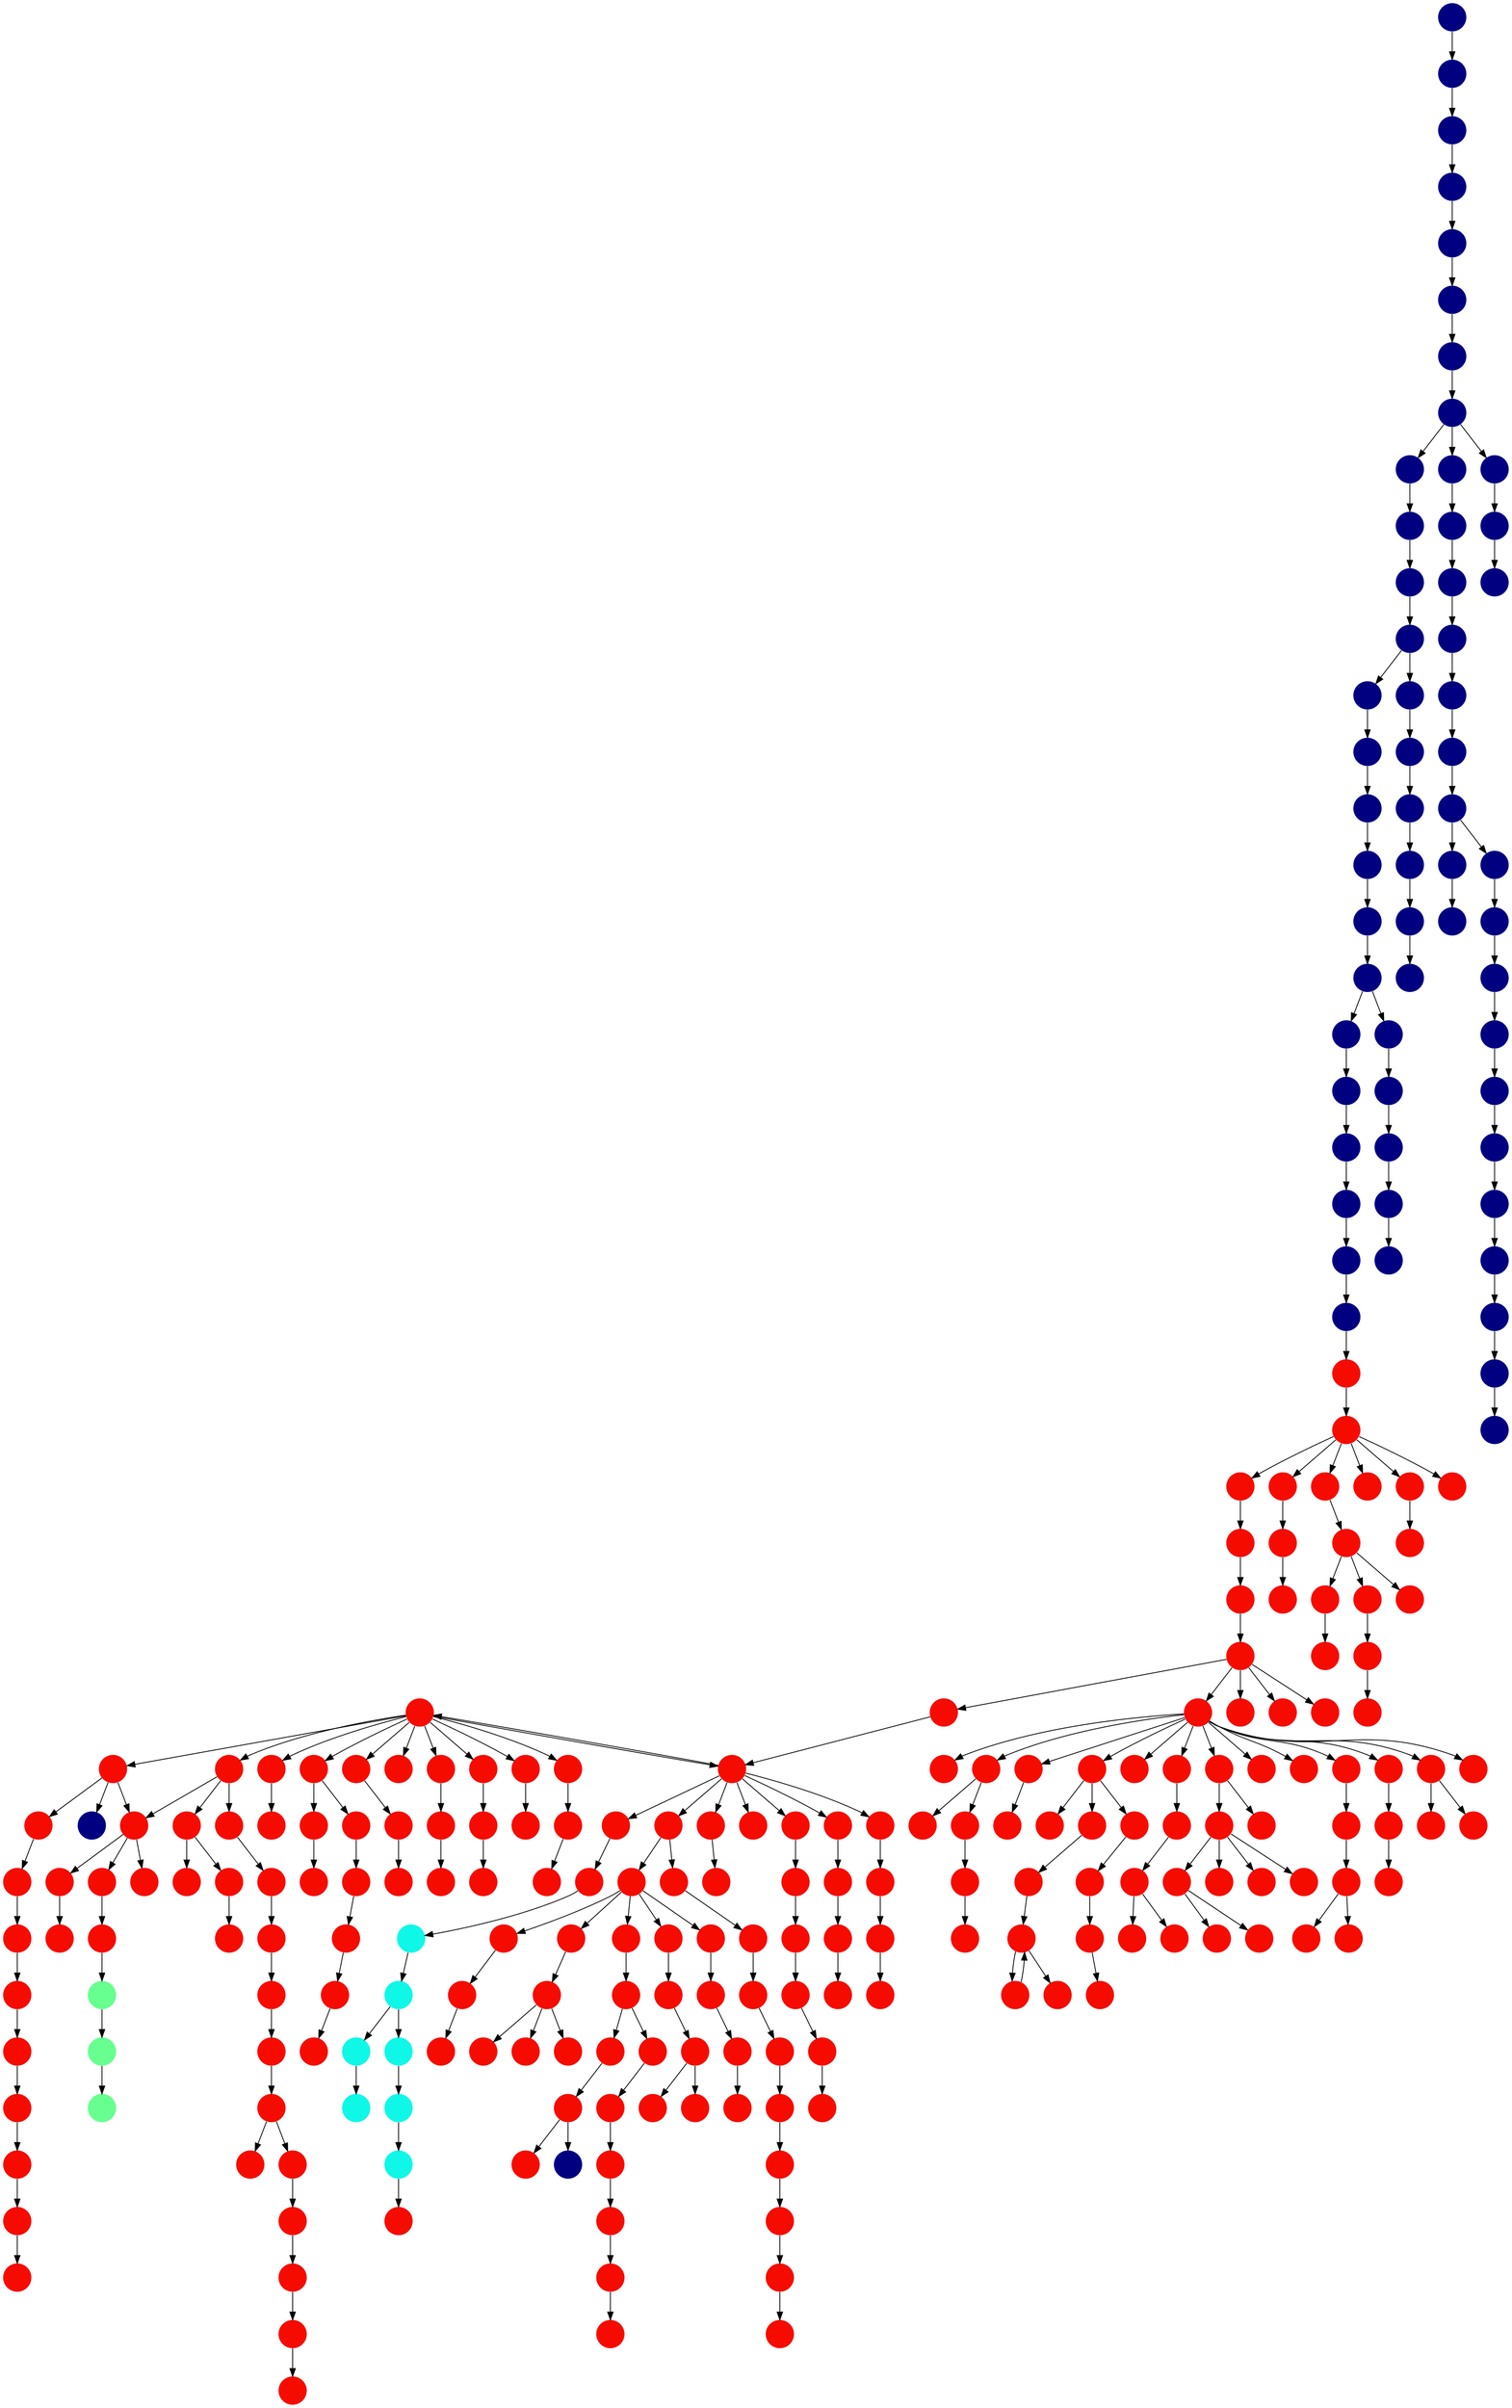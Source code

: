 digraph{
0 [tooltip = "V", penwidth = 0, style = filled, fillcolor = "#f60b00", shape = circle, label = ""]
1 [tooltip = "V", penwidth = 0, style = filled, fillcolor = "#f60b00", shape = circle, label = ""]
2 [tooltip = "V", penwidth = 0, style = filled, fillcolor = "#f60b00", shape = circle, label = ""]
3 [tooltip = "V", penwidth = 0, style = filled, fillcolor = "#f60b00", shape = circle, label = ""]
4 [tooltip = "V", penwidth = 0, style = filled, fillcolor = "#f60b00", shape = circle, label = ""]
5 [tooltip = "V", penwidth = 0, style = filled, fillcolor = "#f60b00", shape = circle, label = ""]
6 [tooltip = "V", penwidth = 0, style = filled, fillcolor = "#f60b00", shape = circle, label = ""]
7 [tooltip = "A", penwidth = 0, style = filled, fillcolor = "#000080", shape = circle, label = ""]
8 [tooltip = "V", penwidth = 0, style = filled, fillcolor = "#f60b00", shape = circle, label = ""]
9 [tooltip = "A", penwidth = 0, style = filled, fillcolor = "#000080", shape = circle, label = ""]
10 [tooltip = "V", penwidth = 0, style = filled, fillcolor = "#f60b00", shape = circle, label = ""]
11 [tooltip = "V", penwidth = 0, style = filled, fillcolor = "#f60b00", shape = circle, label = ""]
12 [tooltip = "V", penwidth = 0, style = filled, fillcolor = "#f60b00", shape = circle, label = ""]
13 [tooltip = "V", penwidth = 0, style = filled, fillcolor = "#f60b00", shape = circle, label = ""]
14 [tooltip = "V", penwidth = 0, style = filled, fillcolor = "#f60b00", shape = circle, label = ""]
15 [tooltip = "V", penwidth = 0, style = filled, fillcolor = "#f60b00", shape = circle, label = ""]
16 [tooltip = "V", penwidth = 0, style = filled, fillcolor = "#f60b00", shape = circle, label = ""]
17 [tooltip = "A", penwidth = 0, style = filled, fillcolor = "#000080", shape = circle, label = ""]
18 [tooltip = "L", penwidth = 0, style = filled, fillcolor = "#66ff90", shape = circle, label = ""]
19 [tooltip = "A", penwidth = 0, style = filled, fillcolor = "#000080", shape = circle, label = ""]
20 [tooltip = "A", penwidth = 0, style = filled, fillcolor = "#000080", shape = circle, label = ""]
21 [tooltip = "V", penwidth = 0, style = filled, fillcolor = "#f60b00", shape = circle, label = ""]
22 [tooltip = "V", penwidth = 0, style = filled, fillcolor = "#f60b00", shape = circle, label = ""]
23 [tooltip = "V", penwidth = 0, style = filled, fillcolor = "#f60b00", shape = circle, label = ""]
24 [tooltip = "A", penwidth = 0, style = filled, fillcolor = "#000080", shape = circle, label = ""]
25 [tooltip = "V", penwidth = 0, style = filled, fillcolor = "#f60b00", shape = circle, label = ""]
26 [tooltip = "A", penwidth = 0, style = filled, fillcolor = "#000080", shape = circle, label = ""]
27 [tooltip = "V", penwidth = 0, style = filled, fillcolor = "#f60b00", shape = circle, label = ""]
28 [tooltip = "A", penwidth = 0, style = filled, fillcolor = "#000080", shape = circle, label = ""]
29 [tooltip = "V", penwidth = 0, style = filled, fillcolor = "#f60b00", shape = circle, label = ""]
30 [tooltip = "V", penwidth = 0, style = filled, fillcolor = "#f60b00", shape = circle, label = ""]
31 [tooltip = "V", penwidth = 0, style = filled, fillcolor = "#f60b00", shape = circle, label = ""]
32 [tooltip = "A", penwidth = 0, style = filled, fillcolor = "#000080", shape = circle, label = ""]
33 [tooltip = "V", penwidth = 0, style = filled, fillcolor = "#f60b00", shape = circle, label = ""]
34 [tooltip = "V", penwidth = 0, style = filled, fillcolor = "#f60b00", shape = circle, label = ""]
35 [tooltip = "A", penwidth = 0, style = filled, fillcolor = "#000080", shape = circle, label = ""]
36 [tooltip = "A", penwidth = 0, style = filled, fillcolor = "#000080", shape = circle, label = ""]
37 [tooltip = "V", penwidth = 0, style = filled, fillcolor = "#f60b00", shape = circle, label = ""]
38 [tooltip = "V", penwidth = 0, style = filled, fillcolor = "#f60b00", shape = circle, label = ""]
39 [tooltip = "A", penwidth = 0, style = filled, fillcolor = "#000080", shape = circle, label = ""]
40 [tooltip = "V", penwidth = 0, style = filled, fillcolor = "#f60b00", shape = circle, label = ""]
41 [tooltip = "V", penwidth = 0, style = filled, fillcolor = "#f60b00", shape = circle, label = ""]
42 [tooltip = "A", penwidth = 0, style = filled, fillcolor = "#000080", shape = circle, label = ""]
43 [tooltip = "A", penwidth = 0, style = filled, fillcolor = "#000080", shape = circle, label = ""]
44 [tooltip = "V", penwidth = 0, style = filled, fillcolor = "#f60b00", shape = circle, label = ""]
45 [tooltip = "V", penwidth = 0, style = filled, fillcolor = "#f60b00", shape = circle, label = ""]
46 [tooltip = "V", penwidth = 0, style = filled, fillcolor = "#f60b00", shape = circle, label = ""]
47 [tooltip = "V", penwidth = 0, style = filled, fillcolor = "#f60b00", shape = circle, label = ""]
48 [tooltip = "A", penwidth = 0, style = filled, fillcolor = "#000080", shape = circle, label = ""]
49 [tooltip = "V", penwidth = 0, style = filled, fillcolor = "#f60b00", shape = circle, label = ""]
50 [tooltip = "A", penwidth = 0, style = filled, fillcolor = "#000080", shape = circle, label = ""]
51 [tooltip = "V", penwidth = 0, style = filled, fillcolor = "#f60b00", shape = circle, label = ""]
52 [tooltip = "A", penwidth = 0, style = filled, fillcolor = "#000080", shape = circle, label = ""]
53 [tooltip = "A", penwidth = 0, style = filled, fillcolor = "#000080", shape = circle, label = ""]
54 [tooltip = "V", penwidth = 0, style = filled, fillcolor = "#f60b00", shape = circle, label = ""]
55 [tooltip = "A", penwidth = 0, style = filled, fillcolor = "#000080", shape = circle, label = ""]
56 [tooltip = "A", penwidth = 0, style = filled, fillcolor = "#000080", shape = circle, label = ""]
57 [tooltip = "A", penwidth = 0, style = filled, fillcolor = "#000080", shape = circle, label = ""]
58 [tooltip = "A", penwidth = 0, style = filled, fillcolor = "#000080", shape = circle, label = ""]
59 [tooltip = "V", penwidth = 0, style = filled, fillcolor = "#f60b00", shape = circle, label = ""]
60 [tooltip = "A", penwidth = 0, style = filled, fillcolor = "#000080", shape = circle, label = ""]
61 [tooltip = "A", penwidth = 0, style = filled, fillcolor = "#000080", shape = circle, label = ""]
62 [tooltip = "V", penwidth = 0, style = filled, fillcolor = "#f60b00", shape = circle, label = ""]
63 [tooltip = "A", penwidth = 0, style = filled, fillcolor = "#000080", shape = circle, label = ""]
64 [tooltip = "V", penwidth = 0, style = filled, fillcolor = "#f60b00", shape = circle, label = ""]
65 [tooltip = "A", penwidth = 0, style = filled, fillcolor = "#000080", shape = circle, label = ""]
66 [tooltip = "A", penwidth = 0, style = filled, fillcolor = "#000080", shape = circle, label = ""]
67 [tooltip = "I", penwidth = 0, style = filled, fillcolor = "#0ff8e7", shape = circle, label = ""]
68 [tooltip = "V", penwidth = 0, style = filled, fillcolor = "#f60b00", shape = circle, label = ""]
69 [tooltip = "A", penwidth = 0, style = filled, fillcolor = "#000080", shape = circle, label = ""]
70 [tooltip = "A", penwidth = 0, style = filled, fillcolor = "#000080", shape = circle, label = ""]
71 [tooltip = "A", penwidth = 0, style = filled, fillcolor = "#000080", shape = circle, label = ""]
72 [tooltip = "V", penwidth = 0, style = filled, fillcolor = "#f60b00", shape = circle, label = ""]
73 [tooltip = "A", penwidth = 0, style = filled, fillcolor = "#000080", shape = circle, label = ""]
74 [tooltip = "A", penwidth = 0, style = filled, fillcolor = "#000080", shape = circle, label = ""]
75 [tooltip = "V", penwidth = 0, style = filled, fillcolor = "#f60b00", shape = circle, label = ""]
76 [tooltip = "A", penwidth = 0, style = filled, fillcolor = "#000080", shape = circle, label = ""]
77 [tooltip = "V", penwidth = 0, style = filled, fillcolor = "#f60b00", shape = circle, label = ""]
78 [tooltip = "V", penwidth = 0, style = filled, fillcolor = "#f60b00", shape = circle, label = ""]
79 [tooltip = "A", penwidth = 0, style = filled, fillcolor = "#000080", shape = circle, label = ""]
80 [tooltip = "A", penwidth = 0, style = filled, fillcolor = "#000080", shape = circle, label = ""]
81 [tooltip = "A", penwidth = 0, style = filled, fillcolor = "#000080", shape = circle, label = ""]
82 [tooltip = "V", penwidth = 0, style = filled, fillcolor = "#f60b00", shape = circle, label = ""]
83 [tooltip = "A", penwidth = 0, style = filled, fillcolor = "#000080", shape = circle, label = ""]
84 [tooltip = "V", penwidth = 0, style = filled, fillcolor = "#f60b00", shape = circle, label = ""]
85 [tooltip = "V", penwidth = 0, style = filled, fillcolor = "#f60b00", shape = circle, label = ""]
86 [tooltip = "V", penwidth = 0, style = filled, fillcolor = "#f60b00", shape = circle, label = ""]
87 [tooltip = "V", penwidth = 0, style = filled, fillcolor = "#f60b00", shape = circle, label = ""]
88 [tooltip = "V", penwidth = 0, style = filled, fillcolor = "#f60b00", shape = circle, label = ""]
89 [tooltip = "V", penwidth = 0, style = filled, fillcolor = "#f60b00", shape = circle, label = ""]
90 [tooltip = "V", penwidth = 0, style = filled, fillcolor = "#f60b00", shape = circle, label = ""]
91 [tooltip = "V", penwidth = 0, style = filled, fillcolor = "#f60b00", shape = circle, label = ""]
92 [tooltip = "V", penwidth = 0, style = filled, fillcolor = "#f60b00", shape = circle, label = ""]
93 [tooltip = "A", penwidth = 0, style = filled, fillcolor = "#000080", shape = circle, label = ""]
94 [tooltip = "V", penwidth = 0, style = filled, fillcolor = "#f60b00", shape = circle, label = ""]
95 [tooltip = "V", penwidth = 0, style = filled, fillcolor = "#f60b00", shape = circle, label = ""]
96 [tooltip = "V", penwidth = 0, style = filled, fillcolor = "#f60b00", shape = circle, label = ""]
97 [tooltip = "V", penwidth = 0, style = filled, fillcolor = "#f60b00", shape = circle, label = ""]
98 [tooltip = "I", penwidth = 0, style = filled, fillcolor = "#0ff8e7", shape = circle, label = ""]
99 [tooltip = "A", penwidth = 0, style = filled, fillcolor = "#000080", shape = circle, label = ""]
100 [tooltip = "V", penwidth = 0, style = filled, fillcolor = "#f60b00", shape = circle, label = ""]
101 [tooltip = "I", penwidth = 0, style = filled, fillcolor = "#0ff8e7", shape = circle, label = ""]
102 [tooltip = "V", penwidth = 0, style = filled, fillcolor = "#f60b00", shape = circle, label = ""]
103 [tooltip = "V", penwidth = 0, style = filled, fillcolor = "#f60b00", shape = circle, label = ""]
104 [tooltip = "V", penwidth = 0, style = filled, fillcolor = "#f60b00", shape = circle, label = ""]
105 [tooltip = "V", penwidth = 0, style = filled, fillcolor = "#f60b00", shape = circle, label = ""]
106 [tooltip = "V", penwidth = 0, style = filled, fillcolor = "#f60b00", shape = circle, label = ""]
107 [tooltip = "V", penwidth = 0, style = filled, fillcolor = "#f60b00", shape = circle, label = ""]
108 [tooltip = "V", penwidth = 0, style = filled, fillcolor = "#f60b00", shape = circle, label = ""]
109 [tooltip = "A", penwidth = 0, style = filled, fillcolor = "#000080", shape = circle, label = ""]
110 [tooltip = "V", penwidth = 0, style = filled, fillcolor = "#f60b00", shape = circle, label = ""]
111 [tooltip = "V", penwidth = 0, style = filled, fillcolor = "#f60b00", shape = circle, label = ""]
112 [tooltip = "V", penwidth = 0, style = filled, fillcolor = "#f60b00", shape = circle, label = ""]
113 [tooltip = "A", penwidth = 0, style = filled, fillcolor = "#000080", shape = circle, label = ""]
114 [tooltip = "V", penwidth = 0, style = filled, fillcolor = "#f60b00", shape = circle, label = ""]
115 [tooltip = "I", penwidth = 0, style = filled, fillcolor = "#0ff8e7", shape = circle, label = ""]
116 [tooltip = "V", penwidth = 0, style = filled, fillcolor = "#f60b00", shape = circle, label = ""]
117 [tooltip = "V", penwidth = 0, style = filled, fillcolor = "#f60b00", shape = circle, label = ""]
118 [tooltip = "V", penwidth = 0, style = filled, fillcolor = "#f60b00", shape = circle, label = ""]
119 [tooltip = "A", penwidth = 0, style = filled, fillcolor = "#000080", shape = circle, label = ""]
120 [tooltip = "A", penwidth = 0, style = filled, fillcolor = "#000080", shape = circle, label = ""]
121 [tooltip = "V", penwidth = 0, style = filled, fillcolor = "#f60b00", shape = circle, label = ""]
122 [tooltip = "A", penwidth = 0, style = filled, fillcolor = "#000080", shape = circle, label = ""]
123 [tooltip = "V", penwidth = 0, style = filled, fillcolor = "#f60b00", shape = circle, label = ""]
124 [tooltip = "V", penwidth = 0, style = filled, fillcolor = "#f60b00", shape = circle, label = ""]
125 [tooltip = "A", penwidth = 0, style = filled, fillcolor = "#000080", shape = circle, label = ""]
126 [tooltip = "V", penwidth = 0, style = filled, fillcolor = "#f60b00", shape = circle, label = ""]
127 [tooltip = "A", penwidth = 0, style = filled, fillcolor = "#000080", shape = circle, label = ""]
128 [tooltip = "V", penwidth = 0, style = filled, fillcolor = "#f60b00", shape = circle, label = ""]
129 [tooltip = "V", penwidth = 0, style = filled, fillcolor = "#f60b00", shape = circle, label = ""]
130 [tooltip = "V", penwidth = 0, style = filled, fillcolor = "#f60b00", shape = circle, label = ""]
131 [tooltip = "I", penwidth = 0, style = filled, fillcolor = "#0ff8e7", shape = circle, label = ""]
132 [tooltip = "V", penwidth = 0, style = filled, fillcolor = "#f60b00", shape = circle, label = ""]
133 [tooltip = "A", penwidth = 0, style = filled, fillcolor = "#000080", shape = circle, label = ""]
134 [tooltip = "V", penwidth = 0, style = filled, fillcolor = "#f60b00", shape = circle, label = ""]
135 [tooltip = "V", penwidth = 0, style = filled, fillcolor = "#f60b00", shape = circle, label = ""]
136 [tooltip = "A", penwidth = 0, style = filled, fillcolor = "#000080", shape = circle, label = ""]
137 [tooltip = "V", penwidth = 0, style = filled, fillcolor = "#f60b00", shape = circle, label = ""]
138 [tooltip = "V", penwidth = 0, style = filled, fillcolor = "#f60b00", shape = circle, label = ""]
139 [tooltip = "I", penwidth = 0, style = filled, fillcolor = "#0ff8e7", shape = circle, label = ""]
140 [tooltip = "A", penwidth = 0, style = filled, fillcolor = "#000080", shape = circle, label = ""]
141 [tooltip = "I", penwidth = 0, style = filled, fillcolor = "#0ff8e7", shape = circle, label = ""]
142 [tooltip = "V", penwidth = 0, style = filled, fillcolor = "#f60b00", shape = circle, label = ""]
143 [tooltip = "A", penwidth = 0, style = filled, fillcolor = "#000080", shape = circle, label = ""]
144 [tooltip = "A", penwidth = 0, style = filled, fillcolor = "#000080", shape = circle, label = ""]
145 [tooltip = "V", penwidth = 0, style = filled, fillcolor = "#f60b00", shape = circle, label = ""]
146 [tooltip = "V", penwidth = 0, style = filled, fillcolor = "#f60b00", shape = circle, label = ""]
147 [tooltip = "V", penwidth = 0, style = filled, fillcolor = "#f60b00", shape = circle, label = ""]
148 [tooltip = "V", penwidth = 0, style = filled, fillcolor = "#f60b00", shape = circle, label = ""]
149 [tooltip = "V", penwidth = 0, style = filled, fillcolor = "#f60b00", shape = circle, label = ""]
150 [tooltip = "V", penwidth = 0, style = filled, fillcolor = "#f60b00", shape = circle, label = ""]
151 [tooltip = "V", penwidth = 0, style = filled, fillcolor = "#f60b00", shape = circle, label = ""]
152 [tooltip = "V", penwidth = 0, style = filled, fillcolor = "#f60b00", shape = circle, label = ""]
153 [tooltip = "V", penwidth = 0, style = filled, fillcolor = "#f60b00", shape = circle, label = ""]
154 [tooltip = "V", penwidth = 0, style = filled, fillcolor = "#f60b00", shape = circle, label = ""]
155 [tooltip = "V", penwidth = 0, style = filled, fillcolor = "#f60b00", shape = circle, label = ""]
156 [tooltip = "V", penwidth = 0, style = filled, fillcolor = "#f60b00", shape = circle, label = ""]
157 [tooltip = "V", penwidth = 0, style = filled, fillcolor = "#f60b00", shape = circle, label = ""]
158 [tooltip = "V", penwidth = 0, style = filled, fillcolor = "#f60b00", shape = circle, label = ""]
159 [tooltip = "V", penwidth = 0, style = filled, fillcolor = "#f60b00", shape = circle, label = ""]
160 [tooltip = "V", penwidth = 0, style = filled, fillcolor = "#f60b00", shape = circle, label = ""]
161 [tooltip = "V", penwidth = 0, style = filled, fillcolor = "#f60b00", shape = circle, label = ""]
162 [tooltip = "V", penwidth = 0, style = filled, fillcolor = "#f60b00", shape = circle, label = ""]
163 [tooltip = "V", penwidth = 0, style = filled, fillcolor = "#f60b00", shape = circle, label = ""]
164 [tooltip = "V", penwidth = 0, style = filled, fillcolor = "#f60b00", shape = circle, label = ""]
165 [tooltip = "V", penwidth = 0, style = filled, fillcolor = "#f60b00", shape = circle, label = ""]
166 [tooltip = "V", penwidth = 0, style = filled, fillcolor = "#f60b00", shape = circle, label = ""]
167 [tooltip = "V", penwidth = 0, style = filled, fillcolor = "#f60b00", shape = circle, label = ""]
168 [tooltip = "V", penwidth = 0, style = filled, fillcolor = "#f60b00", shape = circle, label = ""]
169 [tooltip = "A", penwidth = 0, style = filled, fillcolor = "#000080", shape = circle, label = ""]
170 [tooltip = "V", penwidth = 0, style = filled, fillcolor = "#f60b00", shape = circle, label = ""]
171 [tooltip = "V", penwidth = 0, style = filled, fillcolor = "#f60b00", shape = circle, label = ""]
172 [tooltip = "V", penwidth = 0, style = filled, fillcolor = "#f60b00", shape = circle, label = ""]
173 [tooltip = "V", penwidth = 0, style = filled, fillcolor = "#f60b00", shape = circle, label = ""]
174 [tooltip = "V", penwidth = 0, style = filled, fillcolor = "#f60b00", shape = circle, label = ""]
175 [tooltip = "V", penwidth = 0, style = filled, fillcolor = "#f60b00", shape = circle, label = ""]
176 [tooltip = "V", penwidth = 0, style = filled, fillcolor = "#f60b00", shape = circle, label = ""]
177 [tooltip = "V", penwidth = 0, style = filled, fillcolor = "#f60b00", shape = circle, label = ""]
178 [tooltip = "V", penwidth = 0, style = filled, fillcolor = "#f60b00", shape = circle, label = ""]
179 [tooltip = "V", penwidth = 0, style = filled, fillcolor = "#f60b00", shape = circle, label = ""]
180 [tooltip = "V", penwidth = 0, style = filled, fillcolor = "#f60b00", shape = circle, label = ""]
181 [tooltip = "V", penwidth = 0, style = filled, fillcolor = "#f60b00", shape = circle, label = ""]
182 [tooltip = "V", penwidth = 0, style = filled, fillcolor = "#f60b00", shape = circle, label = ""]
183 [tooltip = "V", penwidth = 0, style = filled, fillcolor = "#f60b00", shape = circle, label = ""]
184 [tooltip = "V", penwidth = 0, style = filled, fillcolor = "#f60b00", shape = circle, label = ""]
185 [tooltip = "V", penwidth = 0, style = filled, fillcolor = "#f60b00", shape = circle, label = ""]
186 [tooltip = "V", penwidth = 0, style = filled, fillcolor = "#f60b00", shape = circle, label = ""]
187 [tooltip = "V", penwidth = 0, style = filled, fillcolor = "#f60b00", shape = circle, label = ""]
188 [tooltip = "V", penwidth = 0, style = filled, fillcolor = "#f60b00", shape = circle, label = ""]
189 [tooltip = "V", penwidth = 0, style = filled, fillcolor = "#f60b00", shape = circle, label = ""]
190 [tooltip = "V", penwidth = 0, style = filled, fillcolor = "#f60b00", shape = circle, label = ""]
191 [tooltip = "V", penwidth = 0, style = filled, fillcolor = "#f60b00", shape = circle, label = ""]
192 [tooltip = "V", penwidth = 0, style = filled, fillcolor = "#f60b00", shape = circle, label = ""]
193 [tooltip = "V", penwidth = 0, style = filled, fillcolor = "#f60b00", shape = circle, label = ""]
194 [tooltip = "V", penwidth = 0, style = filled, fillcolor = "#f60b00", shape = circle, label = ""]
195 [tooltip = "V", penwidth = 0, style = filled, fillcolor = "#f60b00", shape = circle, label = ""]
196 [tooltip = "V", penwidth = 0, style = filled, fillcolor = "#f60b00", shape = circle, label = ""]
197 [tooltip = "V", penwidth = 0, style = filled, fillcolor = "#f60b00", shape = circle, label = ""]
198 [tooltip = "V", penwidth = 0, style = filled, fillcolor = "#f60b00", shape = circle, label = ""]
199 [tooltip = "V", penwidth = 0, style = filled, fillcolor = "#f60b00", shape = circle, label = ""]
200 [tooltip = "V", penwidth = 0, style = filled, fillcolor = "#f60b00", shape = circle, label = ""]
201 [tooltip = "V", penwidth = 0, style = filled, fillcolor = "#f60b00", shape = circle, label = ""]
202 [tooltip = "V", penwidth = 0, style = filled, fillcolor = "#f60b00", shape = circle, label = ""]
203 [tooltip = "V", penwidth = 0, style = filled, fillcolor = "#f60b00", shape = circle, label = ""]
204 [tooltip = "V", penwidth = 0, style = filled, fillcolor = "#f60b00", shape = circle, label = ""]
205 [tooltip = "V", penwidth = 0, style = filled, fillcolor = "#f60b00", shape = circle, label = ""]
206 [tooltip = "V", penwidth = 0, style = filled, fillcolor = "#f60b00", shape = circle, label = ""]
207 [tooltip = "V", penwidth = 0, style = filled, fillcolor = "#f60b00", shape = circle, label = ""]
208 [tooltip = "V", penwidth = 0, style = filled, fillcolor = "#f60b00", shape = circle, label = ""]
209 [tooltip = "V", penwidth = 0, style = filled, fillcolor = "#f60b00", shape = circle, label = ""]
210 [tooltip = "V", penwidth = 0, style = filled, fillcolor = "#f60b00", shape = circle, label = ""]
211 [tooltip = "V", penwidth = 0, style = filled, fillcolor = "#f60b00", shape = circle, label = ""]
212 [tooltip = "A", penwidth = 0, style = filled, fillcolor = "#000080", shape = circle, label = ""]
213 [tooltip = "V", penwidth = 0, style = filled, fillcolor = "#f60b00", shape = circle, label = ""]
214 [tooltip = "V", penwidth = 0, style = filled, fillcolor = "#f60b00", shape = circle, label = ""]
215 [tooltip = "A", penwidth = 0, style = filled, fillcolor = "#000080", shape = circle, label = ""]
216 [tooltip = "A", penwidth = 0, style = filled, fillcolor = "#000080", shape = circle, label = ""]
217 [tooltip = "V", penwidth = 0, style = filled, fillcolor = "#f60b00", shape = circle, label = ""]
218 [tooltip = "A", penwidth = 0, style = filled, fillcolor = "#000080", shape = circle, label = ""]
219 [tooltip = "A", penwidth = 0, style = filled, fillcolor = "#000080", shape = circle, label = ""]
220 [tooltip = "A", penwidth = 0, style = filled, fillcolor = "#000080", shape = circle, label = ""]
221 [tooltip = "A", penwidth = 0, style = filled, fillcolor = "#000080", shape = circle, label = ""]
222 [tooltip = "V", penwidth = 0, style = filled, fillcolor = "#f60b00", shape = circle, label = ""]
223 [tooltip = "V", penwidth = 0, style = filled, fillcolor = "#f60b00", shape = circle, label = ""]
224 [tooltip = "V", penwidth = 0, style = filled, fillcolor = "#f60b00", shape = circle, label = ""]
225 [tooltip = "V", penwidth = 0, style = filled, fillcolor = "#f60b00", shape = circle, label = ""]
226 [tooltip = "V", penwidth = 0, style = filled, fillcolor = "#f60b00", shape = circle, label = ""]
227 [tooltip = "V", penwidth = 0, style = filled, fillcolor = "#f60b00", shape = circle, label = ""]
228 [tooltip = "V", penwidth = 0, style = filled, fillcolor = "#f60b00", shape = circle, label = ""]
229 [tooltip = "V", penwidth = 0, style = filled, fillcolor = "#f60b00", shape = circle, label = ""]
230 [tooltip = "V", penwidth = 0, style = filled, fillcolor = "#f60b00", shape = circle, label = ""]
231 [tooltip = "V", penwidth = 0, style = filled, fillcolor = "#f60b00", shape = circle, label = ""]
232 [tooltip = "V", penwidth = 0, style = filled, fillcolor = "#f60b00", shape = circle, label = ""]
233 [tooltip = "V", penwidth = 0, style = filled, fillcolor = "#f60b00", shape = circle, label = ""]
234 [tooltip = "V", penwidth = 0, style = filled, fillcolor = "#f60b00", shape = circle, label = ""]
235 [tooltip = "V", penwidth = 0, style = filled, fillcolor = "#f60b00", shape = circle, label = ""]
236 [tooltip = "V", penwidth = 0, style = filled, fillcolor = "#f60b00", shape = circle, label = ""]
237 [tooltip = "L", penwidth = 0, style = filled, fillcolor = "#66ff90", shape = circle, label = ""]
238 [tooltip = "V", penwidth = 0, style = filled, fillcolor = "#f60b00", shape = circle, label = ""]
239 [tooltip = "V", penwidth = 0, style = filled, fillcolor = "#f60b00", shape = circle, label = ""]
240 [tooltip = "V", penwidth = 0, style = filled, fillcolor = "#f60b00", shape = circle, label = ""]
241 [tooltip = "V", penwidth = 0, style = filled, fillcolor = "#f60b00", shape = circle, label = ""]
242 [tooltip = "V", penwidth = 0, style = filled, fillcolor = "#f60b00", shape = circle, label = ""]
243 [tooltip = "V", penwidth = 0, style = filled, fillcolor = "#f60b00", shape = circle, label = ""]
244 [tooltip = "V", penwidth = 0, style = filled, fillcolor = "#f60b00", shape = circle, label = ""]
245 [tooltip = "V", penwidth = 0, style = filled, fillcolor = "#f60b00", shape = circle, label = ""]
246 [tooltip = "V", penwidth = 0, style = filled, fillcolor = "#f60b00", shape = circle, label = ""]
247 [tooltip = "V", penwidth = 0, style = filled, fillcolor = "#f60b00", shape = circle, label = ""]
248 [tooltip = "V", penwidth = 0, style = filled, fillcolor = "#f60b00", shape = circle, label = ""]
249 [tooltip = "V", penwidth = 0, style = filled, fillcolor = "#f60b00", shape = circle, label = ""]
250 [tooltip = "L", penwidth = 0, style = filled, fillcolor = "#66ff90", shape = circle, label = ""]
251 [tooltip = "V", penwidth = 0, style = filled, fillcolor = "#f60b00", shape = circle, label = ""]
252 [tooltip = "V", penwidth = 0, style = filled, fillcolor = "#f60b00", shape = circle, label = ""]
253 [tooltip = "A", penwidth = 0, style = filled, fillcolor = "#000080", shape = circle, label = ""]
254 [tooltip = "V", penwidth = 0, style = filled, fillcolor = "#f60b00", shape = circle, label = ""]
255 [tooltip = "V", penwidth = 0, style = filled, fillcolor = "#f60b00", shape = circle, label = ""]
256 [tooltip = "V", penwidth = 0, style = filled, fillcolor = "#f60b00", shape = circle, label = ""]
257 [tooltip = "V", penwidth = 0, style = filled, fillcolor = "#f60b00", shape = circle, label = ""]
258 [tooltip = "V", penwidth = 0, style = filled, fillcolor = "#f60b00", shape = circle, label = ""]
259 [tooltip = "V", penwidth = 0, style = filled, fillcolor = "#f60b00", shape = circle, label = ""]
260 [tooltip = "V", penwidth = 0, style = filled, fillcolor = "#f60b00", shape = circle, label = ""]
261 [tooltip = "V", penwidth = 0, style = filled, fillcolor = "#f60b00", shape = circle, label = ""]
262 [tooltip = "V", penwidth = 0, style = filled, fillcolor = "#f60b00", shape = circle, label = ""]
238 -> 203
136 -> 35
193 -> 195
232 -> 231
95 -> 257
216 -> 209
48 -> 253
183 -> 182
6 -> 59
221 -> 215
204 -> 124
248 -> 246
152 -> 150
222 -> 210
113 -> 136
86 -> 126
121 -> 106
49 -> 251
81 -> 70
95 -> 135
104 -> 87
162 -> 223
23 -> 54
217 -> 211
104 -> 149
82 -> 25
50 -> 48
211 -> 105
110 -> 259
98 -> 131
0 -> 4
208 -> 217
100 -> 153
40 -> 68
101 -> 98
201 -> 200
68 -> 235
139 -> 141
135 -> 116
35 -> 76
153 -> 152
109 -> 120
120 -> 113
73 -> 63
0 -> 45
184 -> 186
193 -> 196
86 -> 110
180 -> 170
14 -> 15
0 -> 30
192 -> 189
190 -> 187
134 -> 95
168 -> 163
86 -> 130
87 -> 112
8 -> 12
95 -> 243
178 -> 165
61 -> 83
104 -> 94
93 -> 119
157 -> 173
209 -> 204
2 -> 40
86 -> 107
235 -> 237
88 -> 138
5 -> 40
54 -> 62
162 -> 176
83 -> 50
177 -> 171
80 -> 58
66 -> 53
51 -> 78
171 -> 157
164 -> 154
261 -> 262
36 -> 57
172 -> 158
171 -> 174
0 -> 95
70 -> 26
254 -> 256
205 -> 213
123 -> 96
203 -> 202
0 -> 21
15 -> 23
114 -> 121
86 -> 100
4 -> 37
105 -> 117
102 -> 97
7 -> 24
63 -> 79
165 -> 180
92 -> 128
95 -> 245
227 -> 228
99 -> 133
0 -> 33
194 -> 198
42 -> 220
108 -> 102
0 -> 84
88 -> 145
177 -> 192
243 -> 248
9 -> 43
0 -> 5
100 -> 118
38 -> 77
147 -> 151
255 -> 254
204 -> 233
228 -> 224
197 -> 193
86 -> 147
158 -> 178
212 -> 216
205 -> 206
101 -> 139
86 -> 111
69 -> 56
55 -> 71
175 -> 230
89 -> 27
53 -> 42
9 -> 81
95 -> 177
105 -> 146
257 -> 255
187 -> 188
0 -> 2
124 -> 46
56 -> 73
142 -> 92
43 -> 74
58 -> 28
86 -> 205
220 -> 144
59 -> 234
171 -> 181
90 -> 92
179 -> 261
204 -> 197
28 -> 17
33 -> 8
226 -> 227
181 -> 168
86 -> 29
204 -> 208
25 -> 226
92 -> 90
18 -> 250
246 -> 238
122 -> 140
224 -> 225
150 -> 148
244 -> 236
2 -> 19
130 -> 114
185 -> 184
75 -> 3
242 -> 183
95 -> 241
3 -> 72
174 -> 179
1 -> 51
214 -> 199
182 -> 232
160 -> 169
72 -> 164
105 -> 134
50 -> 69
20 -> 80
155 -> 160
86 -> 88
84 -> 247
76 -> 32
86 -> 89
9 -> 60
77 -> 229
195 -> 201
116 -> 115
40 -> 49
2 -> 14
171 -> 172
104 -> 132
71 -> 20
204 -> 207
105 -> 129
141 -> 67
188 -> 185
67 -> 10
189 -> 191
5 -> 82
110 -> 104
0 -> 6
79 -> 39
215 -> 219
145 -> 123
95 -> 0
171 -> 166
137 -> 142
100 -> 137
22 -> 11
6 -> 75
86 -> 108
224 -> 242
97 -> 47
170 -> 175
236 -> 240
127 -> 99
173 -> 159
144 -> 109
64 -> 34
87 -> 31
247 -> 249
32 -> 7
219 -> 212
78 -> 16
245 -> 244
140 -> 218
218 -> 221
193 -> 194
105 -> 86
22 -> 64
151 -> 252
121 -> 91
163 -> 156
42 -> 65
97 -> 103
5 -> 22
125 -> 143
253 -> 125
65 -> 52
204 -> 222
46 -> 41
158 -> 155
21 -> 85
60 -> 61
45 -> 44
160 -> 167
0 -> 38
166 -> 162
162 -> 161
143 -> 122
57 -> 66
191 -> 190
85 -> 13
74 -> 36
62 -> 1
17 -> 9
86 -> 260
115 -> 101
140 -> 127
237 -> 18
95 -> 214
261 -> 258
133 -> 93
40 -> 239
}